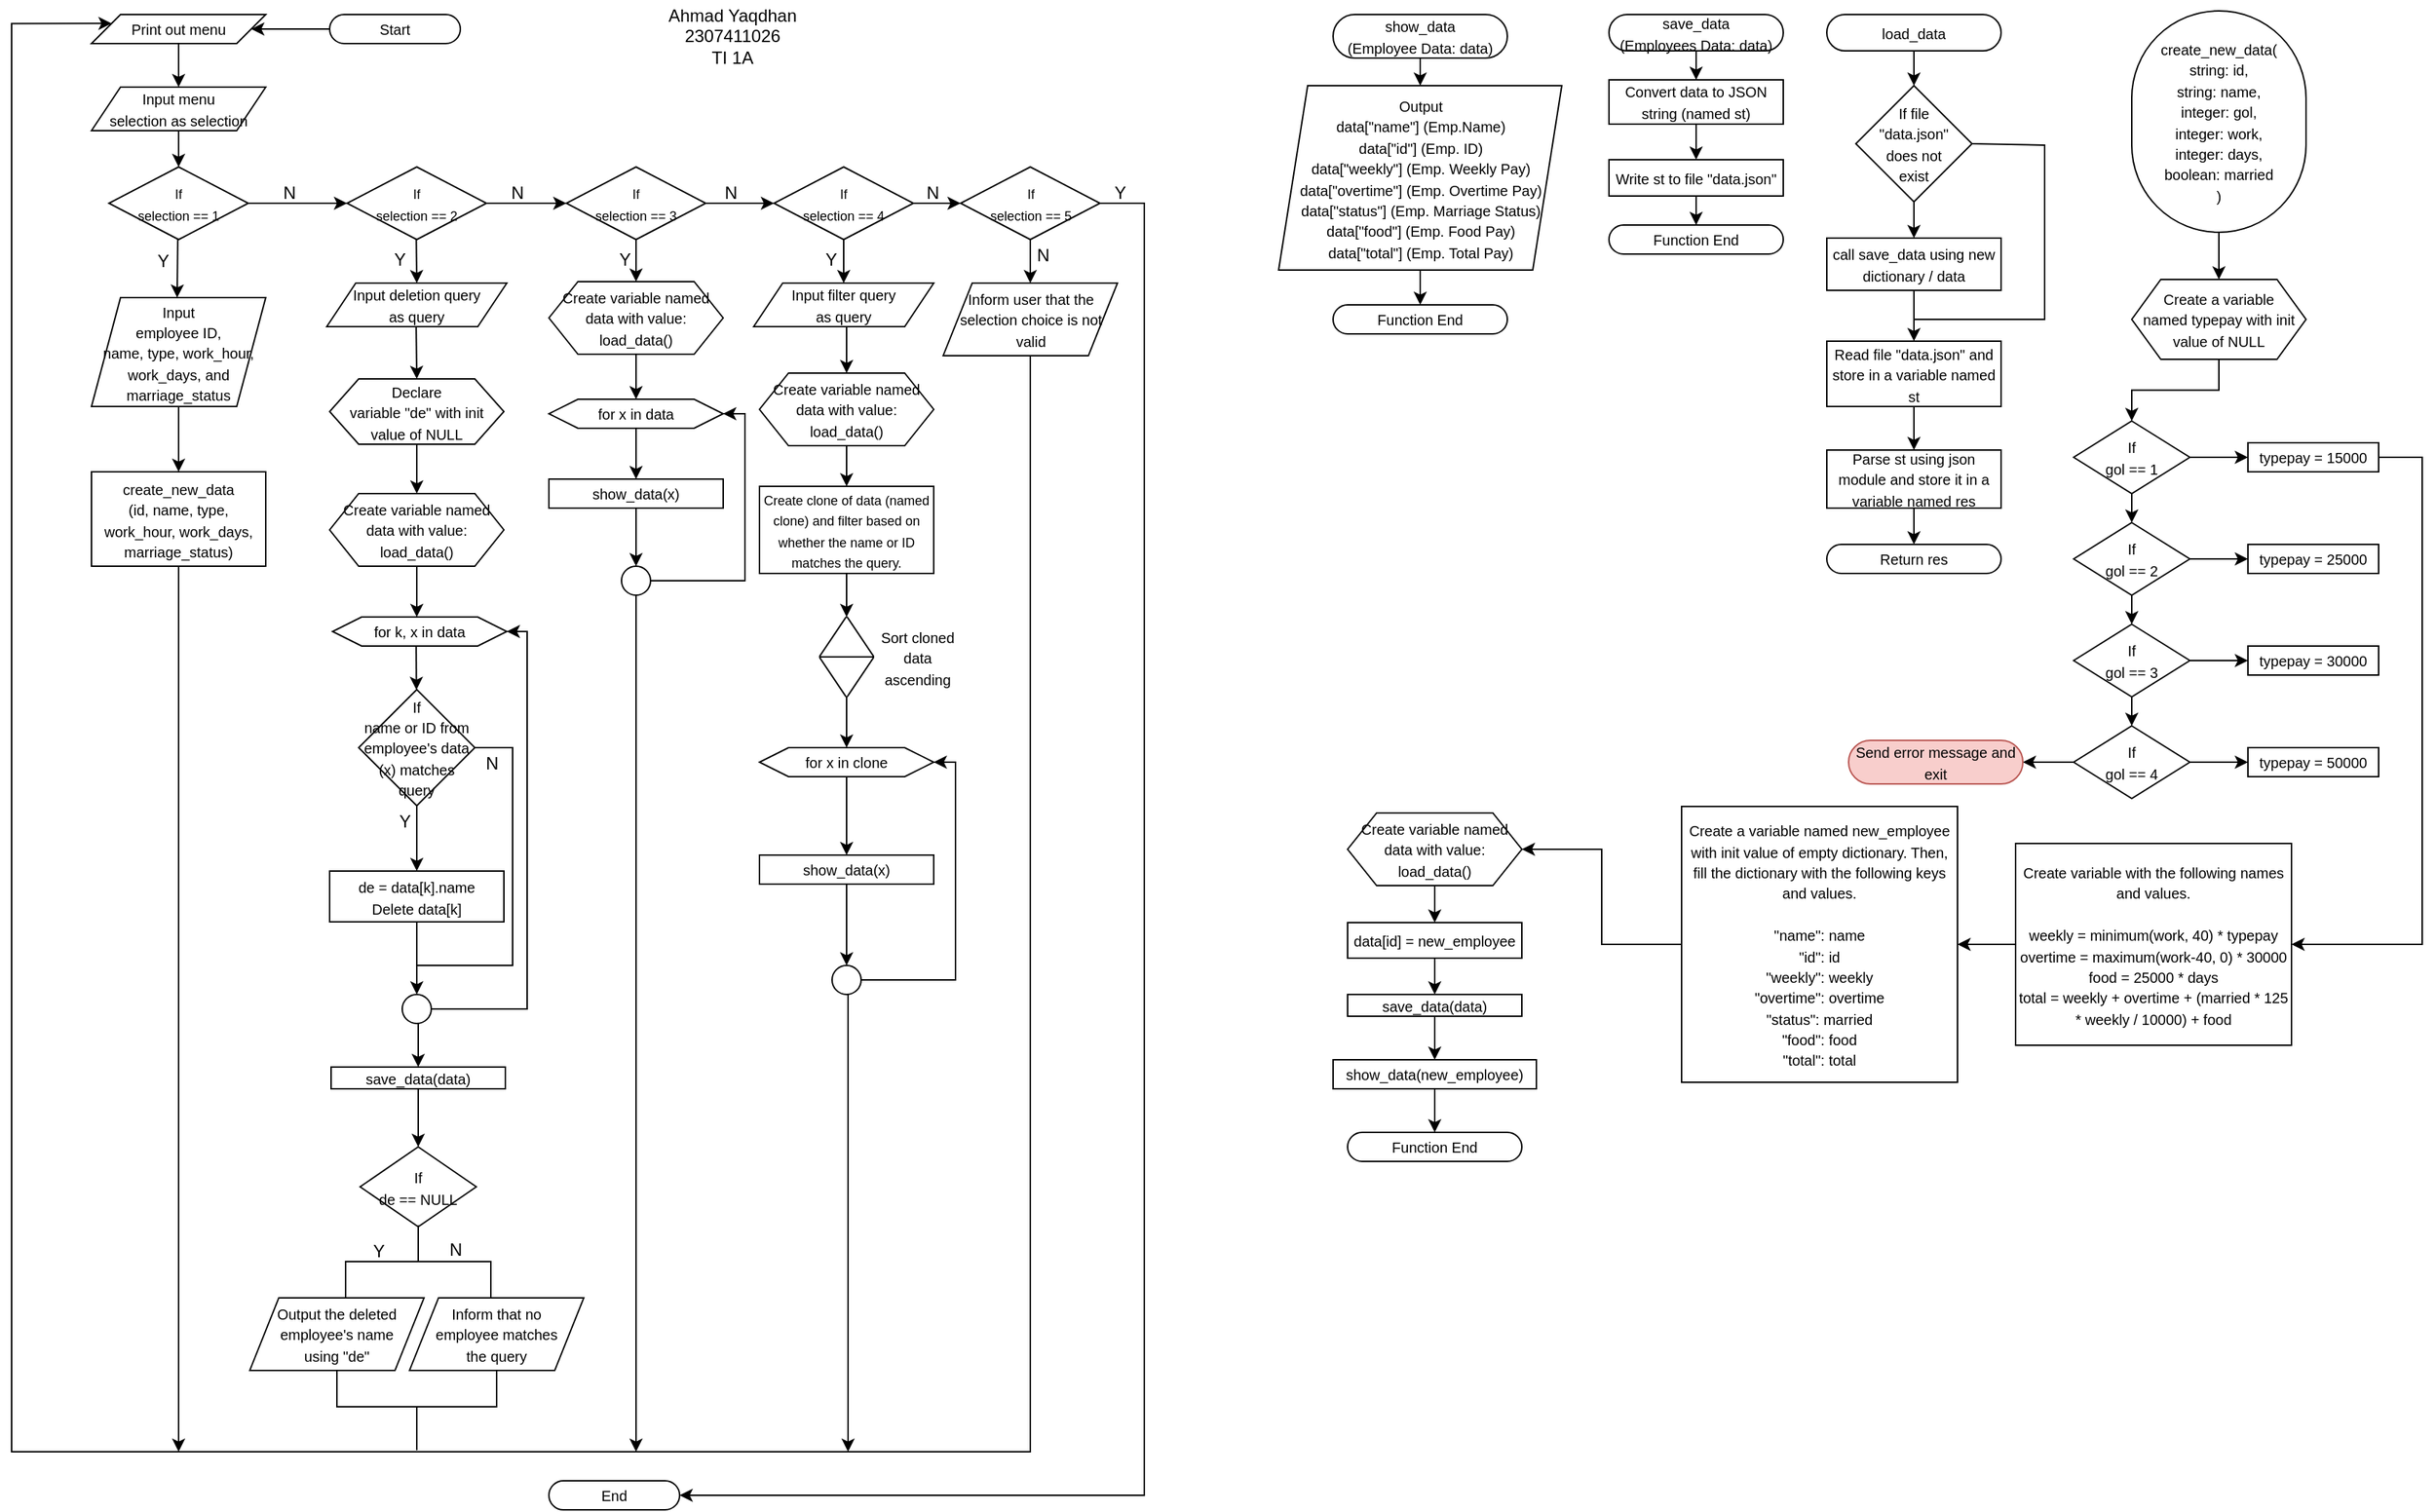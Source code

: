 <mxfile version="23.0.1" type="github">
  <diagram name="Page-1" id="g5vf6OMzk2YphPBEjc7Q">
    <mxGraphModel dx="933" dy="574" grid="1" gridSize="10" guides="1" tooltips="1" connect="1" arrows="1" fold="1" page="1" pageScale="1" pageWidth="850" pageHeight="1100" math="0" shadow="0">
      <root>
        <mxCell id="0" />
        <mxCell id="1" parent="0" />
        <mxCell id="uXukVriu2CetAiKTC-GG-57" style="edgeStyle=orthogonalEdgeStyle;rounded=0;orthogonalLoop=1;jettySize=auto;html=1;entryX=1;entryY=0.5;entryDx=0;entryDy=0;" parent="1" source="rys67WjG5bJZtzLIDpbC-2" target="rys67WjG5bJZtzLIDpbC-5" edge="1">
          <mxGeometry relative="1" as="geometry" />
        </mxCell>
        <mxCell id="rys67WjG5bJZtzLIDpbC-2" value="&lt;font style=&quot;font-size: 10px;&quot;&gt;Start&lt;/font&gt;" style="rounded=1;whiteSpace=wrap;html=1;arcSize=50;" parent="1" vertex="1">
          <mxGeometry x="229" y="40" width="90" height="20" as="geometry" />
        </mxCell>
        <mxCell id="uXukVriu2CetAiKTC-GG-55" style="edgeStyle=orthogonalEdgeStyle;rounded=0;orthogonalLoop=1;jettySize=auto;html=1;exitX=0.5;exitY=1;exitDx=0;exitDy=0;entryX=0.5;entryY=0;entryDx=0;entryDy=0;" parent="1" source="rys67WjG5bJZtzLIDpbC-4" target="rys67WjG5bJZtzLIDpbC-9" edge="1">
          <mxGeometry relative="1" as="geometry" />
        </mxCell>
        <mxCell id="rys67WjG5bJZtzLIDpbC-4" value="&lt;font style=&quot;font-size: 10px;&quot;&gt;Input menu&lt;br&gt;selection as selection&lt;/font&gt;" style="shape=parallelogram;perimeter=parallelogramPerimeter;whiteSpace=wrap;html=1;fixedSize=1;" parent="1" vertex="1">
          <mxGeometry x="65" y="90" width="120" height="30" as="geometry" />
        </mxCell>
        <mxCell id="uXukVriu2CetAiKTC-GG-56" style="edgeStyle=orthogonalEdgeStyle;rounded=0;orthogonalLoop=1;jettySize=auto;html=1;" parent="1" source="rys67WjG5bJZtzLIDpbC-5" target="rys67WjG5bJZtzLIDpbC-4" edge="1">
          <mxGeometry relative="1" as="geometry" />
        </mxCell>
        <mxCell id="rys67WjG5bJZtzLIDpbC-5" value="&lt;font style=&quot;font-size: 10px;&quot;&gt;Print out menu&lt;/font&gt;" style="shape=parallelogram;perimeter=parallelogramPerimeter;whiteSpace=wrap;html=1;fixedSize=1;" parent="1" vertex="1">
          <mxGeometry x="65" y="40" width="120" height="20" as="geometry" />
        </mxCell>
        <mxCell id="rys67WjG5bJZtzLIDpbC-9" value="&lt;font style=&quot;font-size: 9px;&quot;&gt;If&lt;br&gt;selection == 1&lt;/font&gt;" style="rhombus;whiteSpace=wrap;html=1;" parent="1" vertex="1">
          <mxGeometry x="77" y="145" width="96" height="50" as="geometry" />
        </mxCell>
        <mxCell id="rys67WjG5bJZtzLIDpbC-11" value="&lt;font style=&quot;font-size: 9px;&quot;&gt;If&lt;br&gt;selection == 2&lt;/font&gt;" style="rhombus;whiteSpace=wrap;html=1;" parent="1" vertex="1">
          <mxGeometry x="241" y="145" width="96" height="50" as="geometry" />
        </mxCell>
        <mxCell id="rys67WjG5bJZtzLIDpbC-12" value="&lt;font style=&quot;font-size: 9px;&quot;&gt;If&lt;br&gt;selection == 3&lt;/font&gt;" style="rhombus;whiteSpace=wrap;html=1;" parent="1" vertex="1">
          <mxGeometry x="392" y="145" width="96" height="50" as="geometry" />
        </mxCell>
        <mxCell id="uXukVriu2CetAiKTC-GG-50" style="edgeStyle=orthogonalEdgeStyle;rounded=0;orthogonalLoop=1;jettySize=auto;html=1;exitX=0.5;exitY=1;exitDx=0;exitDy=0;entryX=0.5;entryY=0;entryDx=0;entryDy=0;" parent="1" source="rys67WjG5bJZtzLIDpbC-13" target="uXukVriu2CetAiKTC-GG-48" edge="1">
          <mxGeometry relative="1" as="geometry" />
        </mxCell>
        <mxCell id="uXukVriu2CetAiKTC-GG-70" style="edgeStyle=orthogonalEdgeStyle;rounded=0;orthogonalLoop=1;jettySize=auto;html=1;entryX=0;entryY=0.5;entryDx=0;entryDy=0;" parent="1" source="rys67WjG5bJZtzLIDpbC-13" target="rys67WjG5bJZtzLIDpbC-18" edge="1">
          <mxGeometry relative="1" as="geometry" />
        </mxCell>
        <mxCell id="rys67WjG5bJZtzLIDpbC-13" value="&lt;font style=&quot;font-size: 9px;&quot;&gt;If&lt;br&gt;selection == 4&lt;/font&gt;" style="rhombus;whiteSpace=wrap;html=1;" parent="1" vertex="1">
          <mxGeometry x="535" y="145" width="96" height="50" as="geometry" />
        </mxCell>
        <mxCell id="rys67WjG5bJZtzLIDpbC-14" value="" style="endArrow=classic;html=1;rounded=0;exitX=1;exitY=0.5;exitDx=0;exitDy=0;entryX=0;entryY=0.5;entryDx=0;entryDy=0;" parent="1" source="rys67WjG5bJZtzLIDpbC-9" target="rys67WjG5bJZtzLIDpbC-11" edge="1">
          <mxGeometry width="50" height="50" relative="1" as="geometry">
            <mxPoint x="205" y="170" as="sourcePoint" />
            <mxPoint x="255" y="125" as="targetPoint" />
          </mxGeometry>
        </mxCell>
        <mxCell id="rys67WjG5bJZtzLIDpbC-15" value="" style="endArrow=classic;html=1;rounded=0;exitX=1;exitY=0.5;exitDx=0;exitDy=0;entryX=0;entryY=0.5;entryDx=0;entryDy=0;" parent="1" source="rys67WjG5bJZtzLIDpbC-11" target="rys67WjG5bJZtzLIDpbC-12" edge="1">
          <mxGeometry width="50" height="50" relative="1" as="geometry">
            <mxPoint x="357" y="195" as="sourcePoint" />
            <mxPoint x="407" y="145" as="targetPoint" />
          </mxGeometry>
        </mxCell>
        <mxCell id="rys67WjG5bJZtzLIDpbC-16" value="" style="endArrow=classic;html=1;rounded=0;exitX=1;exitY=0.5;exitDx=0;exitDy=0;entryX=0;entryY=0.5;entryDx=0;entryDy=0;" parent="1" source="rys67WjG5bJZtzLIDpbC-12" target="rys67WjG5bJZtzLIDpbC-13" edge="1">
          <mxGeometry width="50" height="50" relative="1" as="geometry">
            <mxPoint x="463" y="175" as="sourcePoint" />
            <mxPoint x="513" y="125" as="targetPoint" />
          </mxGeometry>
        </mxCell>
        <mxCell id="uXukVriu2CetAiKTC-GG-76" style="edgeStyle=orthogonalEdgeStyle;rounded=0;orthogonalLoop=1;jettySize=auto;html=1;entryX=0.5;entryY=0;entryDx=0;entryDy=0;" parent="1" source="rys67WjG5bJZtzLIDpbC-18" target="uXukVriu2CetAiKTC-GG-75" edge="1">
          <mxGeometry relative="1" as="geometry" />
        </mxCell>
        <mxCell id="uXukVriu2CetAiKTC-GG-88" style="edgeStyle=orthogonalEdgeStyle;rounded=0;orthogonalLoop=1;jettySize=auto;html=1;exitX=1;exitY=0.5;exitDx=0;exitDy=0;entryX=1;entryY=0.5;entryDx=0;entryDy=0;" parent="1" source="rys67WjG5bJZtzLIDpbC-18" target="rys67WjG5bJZtzLIDpbC-20" edge="1">
          <mxGeometry relative="1" as="geometry">
            <Array as="points">
              <mxPoint x="790" y="170" />
              <mxPoint x="790" y="1060" />
            </Array>
          </mxGeometry>
        </mxCell>
        <mxCell id="rys67WjG5bJZtzLIDpbC-18" value="&lt;font style=&quot;font-size: 9px;&quot;&gt;If&lt;br&gt;selection == 5&lt;/font&gt;" style="rhombus;whiteSpace=wrap;html=1;" parent="1" vertex="1">
          <mxGeometry x="663.5" y="145" width="96" height="50" as="geometry" />
        </mxCell>
        <mxCell id="rys67WjG5bJZtzLIDpbC-20" value="&lt;font style=&quot;font-size: 10px;&quot;&gt;End&lt;/font&gt;" style="rounded=1;whiteSpace=wrap;html=1;arcSize=50;" parent="1" vertex="1">
          <mxGeometry x="380" y="1050" width="90" height="20" as="geometry" />
        </mxCell>
        <mxCell id="rys67WjG5bJZtzLIDpbC-21" value="" style="endArrow=classic;html=1;rounded=0;" parent="1" edge="1">
          <mxGeometry width="50" height="50" relative="1" as="geometry">
            <mxPoint x="124.41" y="195" as="sourcePoint" />
            <mxPoint x="124" y="235" as="targetPoint" />
          </mxGeometry>
        </mxCell>
        <mxCell id="xrxGXahCM8l_qiM4Lmmz-27" style="edgeStyle=orthogonalEdgeStyle;rounded=0;orthogonalLoop=1;jettySize=auto;html=1;exitX=0.5;exitY=1;exitDx=0;exitDy=0;entryX=0.5;entryY=0;entryDx=0;entryDy=0;" edge="1" parent="1" source="rys67WjG5bJZtzLIDpbC-22" target="xrxGXahCM8l_qiM4Lmmz-77">
          <mxGeometry relative="1" as="geometry">
            <mxPoint x="125" y="365" as="targetPoint" />
          </mxGeometry>
        </mxCell>
        <mxCell id="rys67WjG5bJZtzLIDpbC-22" value="&lt;font style=&quot;font-size: 10px;&quot;&gt;Input&lt;br&gt;employee ID,&lt;br&gt;name, type, work_hour, work_days, and marriage_status&lt;/font&gt;" style="shape=parallelogram;perimeter=parallelogramPerimeter;whiteSpace=wrap;html=1;fixedSize=1;" parent="1" vertex="1">
          <mxGeometry x="65" y="235" width="120" height="75" as="geometry" />
        </mxCell>
        <mxCell id="rys67WjG5bJZtzLIDpbC-39" value="Y" style="text;html=1;strokeColor=none;fillColor=none;align=center;verticalAlign=middle;whiteSpace=wrap;rounded=0;" parent="1" vertex="1">
          <mxGeometry x="107" y="195" width="15" height="30" as="geometry" />
        </mxCell>
        <mxCell id="rys67WjG5bJZtzLIDpbC-41" value="N" style="text;html=1;strokeColor=none;fillColor=none;align=center;verticalAlign=middle;whiteSpace=wrap;rounded=0;" parent="1" vertex="1">
          <mxGeometry x="194" y="153" width="15" height="20" as="geometry" />
        </mxCell>
        <mxCell id="rys67WjG5bJZtzLIDpbC-43" value="" style="endArrow=classic;html=1;rounded=0;" parent="1" edge="1">
          <mxGeometry width="50" height="50" relative="1" as="geometry">
            <mxPoint x="288.66" y="195" as="sourcePoint" />
            <mxPoint x="289" y="225" as="targetPoint" />
          </mxGeometry>
        </mxCell>
        <mxCell id="rys67WjG5bJZtzLIDpbC-44" value="&lt;font style=&quot;font-size: 10px;&quot;&gt;Input deletion query&lt;br&gt;as query&lt;/font&gt;" style="shape=parallelogram;perimeter=parallelogramPerimeter;whiteSpace=wrap;html=1;fixedSize=1;" parent="1" vertex="1">
          <mxGeometry x="227" y="225" width="124" height="30" as="geometry" />
        </mxCell>
        <mxCell id="rys67WjG5bJZtzLIDpbC-45" value="" style="endArrow=classic;html=1;rounded=0;entryX=0.5;entryY=0;entryDx=0;entryDy=0;" parent="1" target="rys67WjG5bJZtzLIDpbC-47" edge="1">
          <mxGeometry width="50" height="50" relative="1" as="geometry">
            <mxPoint x="288.58" y="255" as="sourcePoint" />
            <mxPoint x="289" y="285" as="targetPoint" />
          </mxGeometry>
        </mxCell>
        <mxCell id="rys67WjG5bJZtzLIDpbC-47" value="&lt;font style=&quot;font-size: 10px;&quot;&gt;Declare&lt;br&gt;variable &quot;de&quot; with init value of NULL&lt;/font&gt;" style="shape=hexagon;perimeter=hexagonPerimeter2;whiteSpace=wrap;html=1;fixedSize=1;" parent="1" vertex="1">
          <mxGeometry x="229" y="291" width="120" height="45" as="geometry" />
        </mxCell>
        <mxCell id="rys67WjG5bJZtzLIDpbC-48" value="" style="endArrow=classic;html=1;rounded=0;entryX=0.5;entryY=0;entryDx=0;entryDy=0;exitX=0.5;exitY=1;exitDx=0;exitDy=0;" parent="1" edge="1" target="xrxGXahCM8l_qiM4Lmmz-21" source="rys67WjG5bJZtzLIDpbC-47">
          <mxGeometry width="50" height="50" relative="1" as="geometry">
            <mxPoint x="288.58" y="335" as="sourcePoint" />
            <mxPoint x="289" y="365" as="targetPoint" />
          </mxGeometry>
        </mxCell>
        <mxCell id="uXukVriu2CetAiKTC-GG-1" value="" style="endArrow=classic;html=1;rounded=0;exitX=0.5;exitY=1;exitDx=0;exitDy=0;" parent="1" edge="1" source="xrxGXahCM8l_qiM4Lmmz-21">
          <mxGeometry width="50" height="50" relative="1" as="geometry">
            <mxPoint x="288.5" y="415" as="sourcePoint" />
            <mxPoint x="289" y="455" as="targetPoint" />
          </mxGeometry>
        </mxCell>
        <mxCell id="uXukVriu2CetAiKTC-GG-2" value="&lt;font style=&quot;font-size: 10px;&quot;&gt;for k, x in data&lt;/font&gt;" style="shape=hexagon;perimeter=hexagonPerimeter2;whiteSpace=wrap;html=1;fixedSize=1;" parent="1" vertex="1">
          <mxGeometry x="231" y="455" width="120" height="20" as="geometry" />
        </mxCell>
        <mxCell id="uXukVriu2CetAiKTC-GG-3" value="" style="endArrow=classic;html=1;rounded=0;" parent="1" target="uXukVriu2CetAiKTC-GG-4" edge="1">
          <mxGeometry width="50" height="50" relative="1" as="geometry">
            <mxPoint x="288.58" y="475" as="sourcePoint" />
            <mxPoint x="288.58" y="515" as="targetPoint" />
          </mxGeometry>
        </mxCell>
        <mxCell id="uXukVriu2CetAiKTC-GG-4" value="&lt;font style=&quot;font-size: 10px;&quot;&gt;If&lt;br&gt;name or ID from employee&#39;s data (x) matches query&lt;/font&gt;" style="rhombus;whiteSpace=wrap;html=1;" parent="1" vertex="1">
          <mxGeometry x="249.0" y="505" width="80" height="80" as="geometry" />
        </mxCell>
        <mxCell id="uXukVriu2CetAiKTC-GG-8" value="Y" style="text;html=1;strokeColor=none;fillColor=none;align=center;verticalAlign=middle;whiteSpace=wrap;rounded=0;" parent="1" vertex="1">
          <mxGeometry x="272" y="581" width="18" height="30" as="geometry" />
        </mxCell>
        <mxCell id="uXukVriu2CetAiKTC-GG-9" value="" style="endArrow=classic;html=1;rounded=0;exitX=0.5;exitY=1;exitDx=0;exitDy=0;entryX=0.5;entryY=0;entryDx=0;entryDy=0;" parent="1" source="uXukVriu2CetAiKTC-GG-4" target="uXukVriu2CetAiKTC-GG-16" edge="1">
          <mxGeometry width="50" height="50" relative="1" as="geometry">
            <mxPoint x="288.58" y="595" as="sourcePoint" />
            <mxPoint x="288.58" y="635" as="targetPoint" />
          </mxGeometry>
        </mxCell>
        <mxCell id="uXukVriu2CetAiKTC-GG-16" value="&lt;font style=&quot;font-size: 10px;&quot;&gt;de = data[k].name&lt;br&gt;Delete data[k]&lt;/font&gt;" style="rounded=0;whiteSpace=wrap;html=1;" parent="1" vertex="1">
          <mxGeometry x="229" y="630" width="120" height="35" as="geometry" />
        </mxCell>
        <mxCell id="uXukVriu2CetAiKTC-GG-17" value="" style="endArrow=classic;html=1;rounded=0;exitX=0.5;exitY=1;exitDx=0;exitDy=0;entryX=0.5;entryY=0;entryDx=0;entryDy=0;" parent="1" source="uXukVriu2CetAiKTC-GG-16" target="uXukVriu2CetAiKTC-GG-18" edge="1">
          <mxGeometry width="50" height="50" relative="1" as="geometry">
            <mxPoint x="288.58" y="695" as="sourcePoint" />
            <mxPoint x="289" y="735" as="targetPoint" />
          </mxGeometry>
        </mxCell>
        <mxCell id="uXukVriu2CetAiKTC-GG-18" value="" style="ellipse;whiteSpace=wrap;html=1;aspect=fixed;" parent="1" vertex="1">
          <mxGeometry x="279" y="715" width="20" height="20" as="geometry" />
        </mxCell>
        <mxCell id="uXukVriu2CetAiKTC-GG-20" value="" style="endArrow=none;html=1;rounded=0;exitX=1;exitY=0.5;exitDx=0;exitDy=0;" parent="1" source="uXukVriu2CetAiKTC-GG-4" edge="1">
          <mxGeometry width="50" height="50" relative="1" as="geometry">
            <mxPoint x="333" y="555" as="sourcePoint" />
            <mxPoint x="289" y="695" as="targetPoint" />
            <Array as="points">
              <mxPoint x="355" y="545" />
              <mxPoint x="355" y="695" />
            </Array>
          </mxGeometry>
        </mxCell>
        <mxCell id="uXukVriu2CetAiKTC-GG-21" value="" style="endArrow=classic;html=1;rounded=0;entryX=1;entryY=0.5;entryDx=0;entryDy=0;exitX=1;exitY=0.5;exitDx=0;exitDy=0;" parent="1" source="uXukVriu2CetAiKTC-GG-18" target="uXukVriu2CetAiKTC-GG-2" edge="1">
          <mxGeometry width="50" height="50" relative="1" as="geometry">
            <mxPoint x="299" y="745" as="sourcePoint" />
            <mxPoint x="349" y="695" as="targetPoint" />
            <Array as="points">
              <mxPoint x="365" y="725" />
              <mxPoint x="365" y="465" />
            </Array>
          </mxGeometry>
        </mxCell>
        <mxCell id="uXukVriu2CetAiKTC-GG-23" value="" style="endArrow=classic;html=1;rounded=0;entryX=0.5;entryY=0;entryDx=0;entryDy=0;" parent="1" edge="1" target="xrxGXahCM8l_qiM4Lmmz-22">
          <mxGeometry width="50" height="50" relative="1" as="geometry">
            <mxPoint x="290" y="735" as="sourcePoint" />
            <mxPoint x="290" y="765" as="targetPoint" />
          </mxGeometry>
        </mxCell>
        <mxCell id="uXukVriu2CetAiKTC-GG-24" value="N" style="text;html=1;strokeColor=none;fillColor=none;align=center;verticalAlign=middle;whiteSpace=wrap;rounded=0;" parent="1" vertex="1">
          <mxGeometry x="332" y="541" width="18" height="30" as="geometry" />
        </mxCell>
        <mxCell id="uXukVriu2CetAiKTC-GG-28" value="&lt;font style=&quot;font-size: 10px;&quot;&gt;If&lt;br&gt;de == NULL&lt;/font&gt;" style="rhombus;whiteSpace=wrap;html=1;" parent="1" vertex="1">
          <mxGeometry x="250" y="820" width="80" height="55" as="geometry" />
        </mxCell>
        <mxCell id="uXukVriu2CetAiKTC-GG-30" value="" style="strokeWidth=1;html=1;shape=mxgraph.flowchart.annotation_2;align=left;labelPosition=right;pointerEvents=1;rotation=90;" parent="1" vertex="1">
          <mxGeometry x="265" y="849" width="50" height="100" as="geometry" />
        </mxCell>
        <mxCell id="uXukVriu2CetAiKTC-GG-31" value="Y" style="text;html=1;strokeColor=none;fillColor=none;align=center;verticalAlign=middle;whiteSpace=wrap;rounded=0;" parent="1" vertex="1">
          <mxGeometry x="233" y="877" width="60" height="30" as="geometry" />
        </mxCell>
        <mxCell id="uXukVriu2CetAiKTC-GG-32" value="N" style="text;html=1;strokeColor=none;fillColor=none;align=center;verticalAlign=middle;whiteSpace=wrap;rounded=0;" parent="1" vertex="1">
          <mxGeometry x="286" y="876" width="60" height="30" as="geometry" />
        </mxCell>
        <mxCell id="uXukVriu2CetAiKTC-GG-33" value="&lt;font style=&quot;font-size: 10px;&quot;&gt;Output the deleted employee&#39;s name&lt;br&gt;using &quot;de&quot;&lt;/font&gt;" style="shape=parallelogram;perimeter=parallelogramPerimeter;whiteSpace=wrap;html=1;fixedSize=1;" parent="1" vertex="1">
          <mxGeometry x="174" y="924" width="120" height="50" as="geometry" />
        </mxCell>
        <mxCell id="uXukVriu2CetAiKTC-GG-35" value="&lt;span style=&quot;font-size: 10px;&quot;&gt;Inform that no&lt;br&gt;employee matches&lt;br&gt;the query&lt;/span&gt;" style="shape=parallelogram;perimeter=parallelogramPerimeter;whiteSpace=wrap;html=1;fixedSize=1;" parent="1" vertex="1">
          <mxGeometry x="284" y="924" width="120" height="50" as="geometry" />
        </mxCell>
        <mxCell id="uXukVriu2CetAiKTC-GG-37" value="" style="endArrow=classic;html=1;rounded=0;entryX=0.5;entryY=0;entryDx=0;entryDy=0;exitX=0.5;exitY=1;exitDx=0;exitDy=0;" parent="1" source="rys67WjG5bJZtzLIDpbC-12" target="xrxGXahCM8l_qiM4Lmmz-17" edge="1">
          <mxGeometry width="50" height="50" relative="1" as="geometry">
            <mxPoint x="395" y="235" as="sourcePoint" />
            <mxPoint x="440" y="225" as="targetPoint" />
          </mxGeometry>
        </mxCell>
        <mxCell id="uXukVriu2CetAiKTC-GG-38" value="" style="endArrow=classic;html=1;rounded=0;exitX=0.5;exitY=1;exitDx=0;exitDy=0;" parent="1" edge="1" source="xrxGXahCM8l_qiM4Lmmz-17">
          <mxGeometry width="50" height="50" relative="1" as="geometry">
            <mxPoint x="440" y="275" as="sourcePoint" />
            <mxPoint x="440" y="305" as="targetPoint" />
          </mxGeometry>
        </mxCell>
        <mxCell id="uXukVriu2CetAiKTC-GG-39" value="&lt;font style=&quot;font-size: 10px;&quot;&gt;for x in data&lt;/font&gt;" style="shape=hexagon;perimeter=hexagonPerimeter2;whiteSpace=wrap;html=1;fixedSize=1;" parent="1" vertex="1">
          <mxGeometry x="380" y="305" width="120" height="20" as="geometry" />
        </mxCell>
        <mxCell id="uXukVriu2CetAiKTC-GG-40" value="" style="endArrow=classic;html=1;rounded=0;entryX=0.5;entryY=0;entryDx=0;entryDy=0;" parent="1" edge="1" target="xrxGXahCM8l_qiM4Lmmz-79">
          <mxGeometry width="50" height="50" relative="1" as="geometry">
            <mxPoint x="440" y="325" as="sourcePoint" />
            <mxPoint x="440" y="365" as="targetPoint" />
          </mxGeometry>
        </mxCell>
        <mxCell id="uXukVriu2CetAiKTC-GG-46" style="edgeStyle=orthogonalEdgeStyle;rounded=0;orthogonalLoop=1;jettySize=auto;html=1;exitX=1;exitY=0.5;exitDx=0;exitDy=0;entryX=1;entryY=0.5;entryDx=0;entryDy=0;" parent="1" source="uXukVriu2CetAiKTC-GG-42" target="uXukVriu2CetAiKTC-GG-39" edge="1">
          <mxGeometry relative="1" as="geometry">
            <Array as="points">
              <mxPoint x="515" y="430" />
              <mxPoint x="515" y="315" />
            </Array>
          </mxGeometry>
        </mxCell>
        <mxCell id="uXukVriu2CetAiKTC-GG-86" style="edgeStyle=orthogonalEdgeStyle;rounded=0;orthogonalLoop=1;jettySize=auto;html=1;exitX=0.5;exitY=1;exitDx=0;exitDy=0;" parent="1" source="uXukVriu2CetAiKTC-GG-42" edge="1">
          <mxGeometry relative="1" as="geometry">
            <mxPoint x="440" y="1030" as="targetPoint" />
          </mxGeometry>
        </mxCell>
        <mxCell id="uXukVriu2CetAiKTC-GG-42" value="" style="ellipse;whiteSpace=wrap;html=1;aspect=fixed;" parent="1" vertex="1">
          <mxGeometry x="430" y="420" width="20" height="20" as="geometry" />
        </mxCell>
        <mxCell id="uXukVriu2CetAiKTC-GG-48" value="&lt;font style=&quot;font-size: 10px;&quot;&gt;Input filter query&lt;br&gt;as query&lt;/font&gt;" style="shape=parallelogram;perimeter=parallelogramPerimeter;whiteSpace=wrap;html=1;fixedSize=1;" parent="1" vertex="1">
          <mxGeometry x="521" y="225" width="124" height="30" as="geometry" />
        </mxCell>
        <mxCell id="uXukVriu2CetAiKTC-GG-52" style="edgeStyle=orthogonalEdgeStyle;rounded=0;orthogonalLoop=1;jettySize=auto;html=1;exitX=0.5;exitY=1;exitDx=0;exitDy=0;entryX=0.5;entryY=0;entryDx=0;entryDy=0;" parent="1" source="uXukVriu2CetAiKTC-GG-48" target="xrxGXahCM8l_qiM4Lmmz-25" edge="1">
          <mxGeometry relative="1" as="geometry">
            <mxPoint x="583" y="285" as="targetPoint" />
          </mxGeometry>
        </mxCell>
        <mxCell id="uXukVriu2CetAiKTC-GG-53" value="&lt;font style=&quot;font-size: 9px;&quot;&gt;Create clone of data (named clone) and filter based on whether the name or ID matches the query.&lt;/font&gt;" style="rounded=0;whiteSpace=wrap;html=1;" parent="1" vertex="1">
          <mxGeometry x="525" y="365" width="120" height="60" as="geometry" />
        </mxCell>
        <mxCell id="uXukVriu2CetAiKTC-GG-69" style="edgeStyle=orthogonalEdgeStyle;rounded=0;orthogonalLoop=1;jettySize=auto;html=1;exitX=0.5;exitY=1;exitDx=0;exitDy=0;exitPerimeter=0;entryX=0.5;entryY=0;entryDx=0;entryDy=0;" parent="1" source="uXukVriu2CetAiKTC-GG-58" target="uXukVriu2CetAiKTC-GG-63" edge="1">
          <mxGeometry relative="1" as="geometry" />
        </mxCell>
        <mxCell id="uXukVriu2CetAiKTC-GG-58" value="" style="verticalLabelPosition=bottom;verticalAlign=top;html=1;shape=mxgraph.flowchart.sort;" parent="1" vertex="1">
          <mxGeometry x="566.5" y="455" width="37" height="55" as="geometry" />
        </mxCell>
        <mxCell id="uXukVriu2CetAiKTC-GG-60" value="&lt;font style=&quot;font-size: 10px;&quot;&gt;Sort cloned data&lt;br style=&quot;border-color: var(--border-color);&quot;&gt;&lt;span style=&quot;&quot;&gt;ascending&lt;/span&gt;&lt;/font&gt;" style="text;html=1;strokeColor=none;fillColor=none;align=center;verticalAlign=middle;whiteSpace=wrap;rounded=0;" parent="1" vertex="1">
          <mxGeometry x="603.5" y="467.5" width="60" height="30" as="geometry" />
        </mxCell>
        <mxCell id="uXukVriu2CetAiKTC-GG-61" style="edgeStyle=orthogonalEdgeStyle;rounded=0;orthogonalLoop=1;jettySize=auto;html=1;entryX=0.5;entryY=0;entryDx=0;entryDy=0;entryPerimeter=0;" parent="1" source="uXukVriu2CetAiKTC-GG-53" target="uXukVriu2CetAiKTC-GG-58" edge="1">
          <mxGeometry relative="1" as="geometry" />
        </mxCell>
        <mxCell id="uXukVriu2CetAiKTC-GG-63" value="&lt;font style=&quot;font-size: 10px;&quot;&gt;for x in clone&lt;/font&gt;" style="shape=hexagon;perimeter=hexagonPerimeter2;whiteSpace=wrap;html=1;fixedSize=1;" parent="1" vertex="1">
          <mxGeometry x="525" y="545" width="120" height="20" as="geometry" />
        </mxCell>
        <mxCell id="uXukVriu2CetAiKTC-GG-64" value="" style="endArrow=classic;html=1;rounded=0;entryX=0.5;entryY=0;entryDx=0;entryDy=0;" parent="1" edge="1" target="xrxGXahCM8l_qiM4Lmmz-81">
          <mxGeometry width="50" height="50" relative="1" as="geometry">
            <mxPoint x="585" y="565" as="sourcePoint" />
            <mxPoint x="585" y="605" as="targetPoint" />
          </mxGeometry>
        </mxCell>
        <mxCell id="uXukVriu2CetAiKTC-GG-67" style="edgeStyle=orthogonalEdgeStyle;rounded=0;orthogonalLoop=1;jettySize=auto;html=1;exitX=1;exitY=0.5;exitDx=0;exitDy=0;entryX=1;entryY=0.5;entryDx=0;entryDy=0;" parent="1" source="uXukVriu2CetAiKTC-GG-68" target="uXukVriu2CetAiKTC-GG-63" edge="1">
          <mxGeometry relative="1" as="geometry">
            <Array as="points">
              <mxPoint x="660" y="705" />
              <mxPoint x="660" y="555" />
            </Array>
          </mxGeometry>
        </mxCell>
        <mxCell id="uXukVriu2CetAiKTC-GG-85" style="edgeStyle=orthogonalEdgeStyle;rounded=0;orthogonalLoop=1;jettySize=auto;html=1;exitX=0.5;exitY=1;exitDx=0;exitDy=0;" parent="1" source="uXukVriu2CetAiKTC-GG-68" edge="1">
          <mxGeometry relative="1" as="geometry">
            <mxPoint x="586" y="1030" as="targetPoint" />
            <Array as="points">
              <mxPoint x="586" y="920" />
              <mxPoint x="586" y="920" />
            </Array>
          </mxGeometry>
        </mxCell>
        <mxCell id="uXukVriu2CetAiKTC-GG-68" value="" style="ellipse;whiteSpace=wrap;html=1;aspect=fixed;" parent="1" vertex="1">
          <mxGeometry x="575" y="695" width="20" height="20" as="geometry" />
        </mxCell>
        <mxCell id="uXukVriu2CetAiKTC-GG-72" value="N" style="text;html=1;strokeColor=none;fillColor=none;align=center;verticalAlign=middle;whiteSpace=wrap;rounded=0;" parent="1" vertex="1">
          <mxGeometry x="351" y="153" width="15" height="20" as="geometry" />
        </mxCell>
        <mxCell id="uXukVriu2CetAiKTC-GG-73" value="N" style="text;html=1;strokeColor=none;fillColor=none;align=center;verticalAlign=middle;whiteSpace=wrap;rounded=0;" parent="1" vertex="1">
          <mxGeometry x="498" y="153" width="15" height="20" as="geometry" />
        </mxCell>
        <mxCell id="uXukVriu2CetAiKTC-GG-74" value="N" style="text;html=1;strokeColor=none;fillColor=none;align=center;verticalAlign=middle;whiteSpace=wrap;rounded=0;" parent="1" vertex="1">
          <mxGeometry x="637" y="153" width="15" height="20" as="geometry" />
        </mxCell>
        <mxCell id="uXukVriu2CetAiKTC-GG-81" style="edgeStyle=orthogonalEdgeStyle;rounded=0;orthogonalLoop=1;jettySize=auto;html=1;entryX=0;entryY=0.25;entryDx=0;entryDy=0;" parent="1" source="uXukVriu2CetAiKTC-GG-75" target="rys67WjG5bJZtzLIDpbC-5" edge="1">
          <mxGeometry relative="1" as="geometry">
            <Array as="points">
              <mxPoint x="712" y="1030" />
              <mxPoint x="10" y="1030" />
              <mxPoint x="10" y="46" />
            </Array>
          </mxGeometry>
        </mxCell>
        <mxCell id="uXukVriu2CetAiKTC-GG-75" value="&lt;font style=&quot;font-size: 10px;&quot;&gt;Inform user that the selection choice is not valid&lt;/font&gt;" style="shape=parallelogram;perimeter=parallelogramPerimeter;whiteSpace=wrap;html=1;fixedSize=1;" parent="1" vertex="1">
          <mxGeometry x="651.5" y="225" width="120" height="50" as="geometry" />
        </mxCell>
        <mxCell id="uXukVriu2CetAiKTC-GG-77" value="N" style="text;html=1;strokeColor=none;fillColor=none;align=center;verticalAlign=middle;whiteSpace=wrap;rounded=0;" parent="1" vertex="1">
          <mxGeometry x="713" y="196" width="15" height="20" as="geometry" />
        </mxCell>
        <mxCell id="uXukVriu2CetAiKTC-GG-83" value="" style="endArrow=none;html=1;rounded=0;exitX=0.5;exitY=1;exitDx=0;exitDy=0;" parent="1" source="uXukVriu2CetAiKTC-GG-33" edge="1">
          <mxGeometry width="50" height="50" relative="1" as="geometry">
            <mxPoint x="233" y="1029" as="sourcePoint" />
            <mxPoint x="289" y="1029" as="targetPoint" />
            <Array as="points">
              <mxPoint x="234" y="999" />
              <mxPoint x="289" y="999" />
            </Array>
          </mxGeometry>
        </mxCell>
        <mxCell id="uXukVriu2CetAiKTC-GG-84" value="" style="endArrow=none;html=1;rounded=0;entryX=0.5;entryY=1;entryDx=0;entryDy=0;" parent="1" target="uXukVriu2CetAiKTC-GG-35" edge="1">
          <mxGeometry width="50" height="50" relative="1" as="geometry">
            <mxPoint x="289" y="999" as="sourcePoint" />
            <mxPoint x="339" y="979" as="targetPoint" />
            <Array as="points">
              <mxPoint x="344" y="999" />
            </Array>
          </mxGeometry>
        </mxCell>
        <mxCell id="uXukVriu2CetAiKTC-GG-89" value="Y" style="text;html=1;strokeColor=none;fillColor=none;align=center;verticalAlign=middle;whiteSpace=wrap;rounded=0;" parent="1" vertex="1">
          <mxGeometry x="270" y="194" width="15" height="30" as="geometry" />
        </mxCell>
        <mxCell id="uXukVriu2CetAiKTC-GG-91" value="Y" style="text;html=1;strokeColor=none;fillColor=none;align=center;verticalAlign=middle;whiteSpace=wrap;rounded=0;" parent="1" vertex="1">
          <mxGeometry x="425" y="194" width="15" height="30" as="geometry" />
        </mxCell>
        <mxCell id="uXukVriu2CetAiKTC-GG-92" value="Y" style="text;html=1;strokeColor=none;fillColor=none;align=center;verticalAlign=middle;whiteSpace=wrap;rounded=0;" parent="1" vertex="1">
          <mxGeometry x="566.5" y="194" width="15" height="30" as="geometry" />
        </mxCell>
        <mxCell id="uXukVriu2CetAiKTC-GG-93" value="Y" style="text;html=1;strokeColor=none;fillColor=none;align=center;verticalAlign=middle;whiteSpace=wrap;rounded=0;" parent="1" vertex="1">
          <mxGeometry x="765.5" y="148" width="15" height="30" as="geometry" />
        </mxCell>
        <mxCell id="uXukVriu2CetAiKTC-GG-94" value="Ahmad Yaqdhan&lt;br&gt;2307411026&lt;br&gt;TI 1A" style="text;html=1;strokeColor=none;fillColor=none;align=center;verticalAlign=middle;whiteSpace=wrap;rounded=0;" parent="1" vertex="1">
          <mxGeometry x="453" y="30" width="107" height="50" as="geometry" />
        </mxCell>
        <mxCell id="BAWFutfquKnAHoN9nrNM-346" style="edgeStyle=orthogonalEdgeStyle;rounded=0;orthogonalLoop=1;jettySize=auto;html=1;entryX=0.5;entryY=0;entryDx=0;entryDy=0;" parent="1" source="BAWFutfquKnAHoN9nrNM-343" target="BAWFutfquKnAHoN9nrNM-345" edge="1">
          <mxGeometry relative="1" as="geometry" />
        </mxCell>
        <mxCell id="BAWFutfquKnAHoN9nrNM-343" value="&lt;font style=&quot;font-size: 10px;&quot;&gt;show_data&lt;br&gt;(Employee Data: data)&lt;/font&gt;" style="rounded=1;whiteSpace=wrap;html=1;arcSize=50;" parent="1" vertex="1">
          <mxGeometry x="920" y="40" width="120" height="30" as="geometry" />
        </mxCell>
        <mxCell id="BAWFutfquKnAHoN9nrNM-349" style="edgeStyle=orthogonalEdgeStyle;rounded=0;orthogonalLoop=1;jettySize=auto;html=1;entryX=0.5;entryY=0;entryDx=0;entryDy=0;" parent="1" source="BAWFutfquKnAHoN9nrNM-345" target="BAWFutfquKnAHoN9nrNM-348" edge="1">
          <mxGeometry relative="1" as="geometry" />
        </mxCell>
        <mxCell id="BAWFutfquKnAHoN9nrNM-345" value="&lt;font style=&quot;font-size: 10px;&quot;&gt;Output&lt;br&gt;data[&quot;name&quot;] (Emp.Name)&lt;br&gt;data[&quot;id&quot;] (Emp. ID)&lt;br&gt;data[&quot;weekly&quot;] (Emp. Weekly Pay)&lt;br&gt;data[&quot;overtime&quot;] (Emp. Overtime Pay)&lt;br&gt;data[&quot;status&quot;] (Emp. Marriage Status)&lt;br&gt;data[&quot;food&quot;] (Emp. Food Pay)&lt;br&gt;data[&quot;total&quot;] (Emp. Total Pay)&lt;br&gt;&lt;/font&gt;" style="shape=parallelogram;perimeter=parallelogramPerimeter;whiteSpace=wrap;html=1;fixedSize=1;" parent="1" vertex="1">
          <mxGeometry x="882.5" y="89" width="195" height="127" as="geometry" />
        </mxCell>
        <mxCell id="BAWFutfquKnAHoN9nrNM-348" value="&lt;font style=&quot;font-size: 10px;&quot;&gt;Function End&lt;/font&gt;" style="rounded=1;whiteSpace=wrap;html=1;arcSize=50;" parent="1" vertex="1">
          <mxGeometry x="920" y="240" width="120" height="20" as="geometry" />
        </mxCell>
        <mxCell id="BAWFutfquKnAHoN9nrNM-354" style="edgeStyle=orthogonalEdgeStyle;rounded=0;orthogonalLoop=1;jettySize=auto;html=1;" parent="1" source="BAWFutfquKnAHoN9nrNM-350" target="BAWFutfquKnAHoN9nrNM-352" edge="1">
          <mxGeometry relative="1" as="geometry" />
        </mxCell>
        <mxCell id="BAWFutfquKnAHoN9nrNM-350" value="&lt;font style=&quot;font-size: 10px;&quot;&gt;save_data&lt;br&gt;(Employees Data: data)&lt;/font&gt;" style="rounded=1;whiteSpace=wrap;html=1;arcSize=50;" parent="1" vertex="1">
          <mxGeometry x="1110" y="40" width="120" height="25" as="geometry" />
        </mxCell>
        <mxCell id="BAWFutfquKnAHoN9nrNM-356" style="edgeStyle=orthogonalEdgeStyle;rounded=0;orthogonalLoop=1;jettySize=auto;html=1;entryX=0.5;entryY=0;entryDx=0;entryDy=0;" parent="1" source="BAWFutfquKnAHoN9nrNM-352" target="BAWFutfquKnAHoN9nrNM-355" edge="1">
          <mxGeometry relative="1" as="geometry" />
        </mxCell>
        <mxCell id="BAWFutfquKnAHoN9nrNM-352" value="&lt;font style=&quot;font-size: 10px;&quot;&gt;Convert data to JSON string (named st)&lt;/font&gt;" style="rounded=0;whiteSpace=wrap;html=1;" parent="1" vertex="1">
          <mxGeometry x="1110" y="85" width="120" height="30.5" as="geometry" />
        </mxCell>
        <mxCell id="BAWFutfquKnAHoN9nrNM-359" style="edgeStyle=orthogonalEdgeStyle;rounded=0;orthogonalLoop=1;jettySize=auto;html=1;" parent="1" source="BAWFutfquKnAHoN9nrNM-355" target="BAWFutfquKnAHoN9nrNM-358" edge="1">
          <mxGeometry relative="1" as="geometry" />
        </mxCell>
        <mxCell id="BAWFutfquKnAHoN9nrNM-355" value="&lt;font style=&quot;font-size: 10px;&quot;&gt;Write st to file &quot;data.json&quot;&lt;/font&gt;" style="rounded=0;whiteSpace=wrap;html=1;" parent="1" vertex="1">
          <mxGeometry x="1110" y="140" width="120" height="25" as="geometry" />
        </mxCell>
        <mxCell id="BAWFutfquKnAHoN9nrNM-358" value="&lt;font style=&quot;font-size: 10px;&quot;&gt;Function End&lt;/font&gt;" style="rounded=1;whiteSpace=wrap;html=1;arcSize=50;" parent="1" vertex="1">
          <mxGeometry x="1110" y="185" width="120" height="20" as="geometry" />
        </mxCell>
        <mxCell id="xrxGXahCM8l_qiM4Lmmz-4" style="edgeStyle=orthogonalEdgeStyle;rounded=0;orthogonalLoop=1;jettySize=auto;html=1;entryX=0.5;entryY=0;entryDx=0;entryDy=0;" edge="1" parent="1" source="xrxGXahCM8l_qiM4Lmmz-2" target="xrxGXahCM8l_qiM4Lmmz-3">
          <mxGeometry relative="1" as="geometry" />
        </mxCell>
        <mxCell id="xrxGXahCM8l_qiM4Lmmz-2" value="&lt;span style=&quot;font-size: 10px;&quot;&gt;load_data&lt;/span&gt;" style="rounded=1;whiteSpace=wrap;html=1;arcSize=50;" vertex="1" parent="1">
          <mxGeometry x="1260" y="40" width="120" height="25" as="geometry" />
        </mxCell>
        <mxCell id="xrxGXahCM8l_qiM4Lmmz-6" style="edgeStyle=orthogonalEdgeStyle;rounded=0;orthogonalLoop=1;jettySize=auto;html=1;exitX=0.5;exitY=1;exitDx=0;exitDy=0;entryX=0.5;entryY=0;entryDx=0;entryDy=0;" edge="1" parent="1" source="xrxGXahCM8l_qiM4Lmmz-3" target="xrxGXahCM8l_qiM4Lmmz-5">
          <mxGeometry relative="1" as="geometry" />
        </mxCell>
        <mxCell id="xrxGXahCM8l_qiM4Lmmz-3" value="&lt;font style=&quot;font-size: 10px;&quot;&gt;If file&lt;br&gt;&quot;data.json&quot;&lt;br&gt;does not&lt;br&gt;exist&lt;/font&gt;" style="rhombus;whiteSpace=wrap;html=1;" vertex="1" parent="1">
          <mxGeometry x="1280" y="89" width="80" height="80" as="geometry" />
        </mxCell>
        <mxCell id="xrxGXahCM8l_qiM4Lmmz-9" style="edgeStyle=orthogonalEdgeStyle;rounded=0;orthogonalLoop=1;jettySize=auto;html=1;entryX=0.5;entryY=0;entryDx=0;entryDy=0;" edge="1" parent="1" source="xrxGXahCM8l_qiM4Lmmz-5" target="xrxGXahCM8l_qiM4Lmmz-8">
          <mxGeometry relative="1" as="geometry" />
        </mxCell>
        <mxCell id="xrxGXahCM8l_qiM4Lmmz-5" value="&lt;font style=&quot;font-size: 10px;&quot;&gt;call save_data using new dictionary / data&lt;/font&gt;" style="rounded=0;whiteSpace=wrap;html=1;" vertex="1" parent="1">
          <mxGeometry x="1260" y="194" width="120" height="36" as="geometry" />
        </mxCell>
        <mxCell id="xrxGXahCM8l_qiM4Lmmz-13" style="edgeStyle=orthogonalEdgeStyle;rounded=0;orthogonalLoop=1;jettySize=auto;html=1;entryX=0.5;entryY=0;entryDx=0;entryDy=0;" edge="1" parent="1" source="xrxGXahCM8l_qiM4Lmmz-8" target="xrxGXahCM8l_qiM4Lmmz-12">
          <mxGeometry relative="1" as="geometry" />
        </mxCell>
        <mxCell id="xrxGXahCM8l_qiM4Lmmz-8" value="&lt;font style=&quot;font-size: 10px;&quot;&gt;Read file &quot;data.json&quot; and store in a variable named st&lt;/font&gt;" style="rounded=0;whiteSpace=wrap;html=1;" vertex="1" parent="1">
          <mxGeometry x="1260" y="265" width="120" height="45" as="geometry" />
        </mxCell>
        <mxCell id="xrxGXahCM8l_qiM4Lmmz-11" value="" style="endArrow=none;html=1;rounded=0;exitX=1;exitY=0.5;exitDx=0;exitDy=0;" edge="1" parent="1" source="xrxGXahCM8l_qiM4Lmmz-3">
          <mxGeometry width="50" height="50" relative="1" as="geometry">
            <mxPoint x="1370" y="130" as="sourcePoint" />
            <mxPoint x="1320" y="250" as="targetPoint" />
            <Array as="points">
              <mxPoint x="1410" y="130" />
              <mxPoint x="1410" y="250" />
            </Array>
          </mxGeometry>
        </mxCell>
        <mxCell id="xrxGXahCM8l_qiM4Lmmz-15" style="edgeStyle=orthogonalEdgeStyle;rounded=0;orthogonalLoop=1;jettySize=auto;html=1;entryX=0.5;entryY=0;entryDx=0;entryDy=0;" edge="1" parent="1" source="xrxGXahCM8l_qiM4Lmmz-12" target="xrxGXahCM8l_qiM4Lmmz-14">
          <mxGeometry relative="1" as="geometry" />
        </mxCell>
        <mxCell id="xrxGXahCM8l_qiM4Lmmz-12" value="&lt;font style=&quot;font-size: 10px;&quot;&gt;Parse st using json module and store it in a variable named res&lt;/font&gt;" style="rounded=0;whiteSpace=wrap;html=1;" vertex="1" parent="1">
          <mxGeometry x="1260" y="340" width="120" height="40" as="geometry" />
        </mxCell>
        <mxCell id="xrxGXahCM8l_qiM4Lmmz-14" value="&lt;font style=&quot;font-size: 10px;&quot;&gt;Return res&lt;/font&gt;" style="rounded=1;whiteSpace=wrap;html=1;arcSize=50;" vertex="1" parent="1">
          <mxGeometry x="1260" y="405" width="120" height="20" as="geometry" />
        </mxCell>
        <mxCell id="xrxGXahCM8l_qiM4Lmmz-17" value="&lt;font style=&quot;font-size: 10px;&quot;&gt;Create variable named data with value: load_data()&lt;/font&gt;" style="shape=hexagon;perimeter=hexagonPerimeter2;whiteSpace=wrap;html=1;fixedSize=1;" vertex="1" parent="1">
          <mxGeometry x="380" y="224" width="120" height="50" as="geometry" />
        </mxCell>
        <mxCell id="xrxGXahCM8l_qiM4Lmmz-21" value="&lt;font style=&quot;font-size: 10px;&quot;&gt;Create variable named data with value: load_data()&lt;/font&gt;" style="shape=hexagon;perimeter=hexagonPerimeter2;whiteSpace=wrap;html=1;fixedSize=1;" vertex="1" parent="1">
          <mxGeometry x="229" y="370" width="120" height="50" as="geometry" />
        </mxCell>
        <mxCell id="xrxGXahCM8l_qiM4Lmmz-23" style="edgeStyle=orthogonalEdgeStyle;rounded=0;orthogonalLoop=1;jettySize=auto;html=1;entryX=0.5;entryY=0;entryDx=0;entryDy=0;" edge="1" parent="1" source="xrxGXahCM8l_qiM4Lmmz-22" target="uXukVriu2CetAiKTC-GG-28">
          <mxGeometry relative="1" as="geometry" />
        </mxCell>
        <mxCell id="xrxGXahCM8l_qiM4Lmmz-22" value="&lt;font style=&quot;font-size: 10px;&quot;&gt;save_data(data)&lt;/font&gt;" style="rounded=0;whiteSpace=wrap;html=1;" vertex="1" parent="1">
          <mxGeometry x="230" y="765" width="120" height="15" as="geometry" />
        </mxCell>
        <mxCell id="xrxGXahCM8l_qiM4Lmmz-26" style="edgeStyle=orthogonalEdgeStyle;rounded=0;orthogonalLoop=1;jettySize=auto;html=1;exitX=0.5;exitY=1;exitDx=0;exitDy=0;entryX=0.5;entryY=0;entryDx=0;entryDy=0;" edge="1" parent="1" source="xrxGXahCM8l_qiM4Lmmz-25" target="uXukVriu2CetAiKTC-GG-53">
          <mxGeometry relative="1" as="geometry" />
        </mxCell>
        <mxCell id="xrxGXahCM8l_qiM4Lmmz-25" value="&lt;font style=&quot;font-size: 10px;&quot;&gt;Create variable named data with value: load_data()&lt;/font&gt;" style="shape=hexagon;perimeter=hexagonPerimeter2;whiteSpace=wrap;html=1;fixedSize=1;" vertex="1" parent="1">
          <mxGeometry x="525" y="287" width="120" height="50" as="geometry" />
        </mxCell>
        <mxCell id="xrxGXahCM8l_qiM4Lmmz-32" value="&lt;span style=&quot;font-size: 10px;&quot;&gt;create_new_data(&lt;br&gt;string: id,&lt;br&gt;string: name,&lt;br&gt;integer: gol,&lt;br&gt;integer: work,&lt;br&gt;integer: days,&lt;br&gt;boolean: married&lt;br&gt;)&lt;br&gt;&lt;/span&gt;" style="rounded=1;whiteSpace=wrap;html=1;arcSize=50;" vertex="1" parent="1">
          <mxGeometry x="1470" y="37.5" width="120" height="152.5" as="geometry" />
        </mxCell>
        <mxCell id="xrxGXahCM8l_qiM4Lmmz-33" value="" style="endArrow=classic;html=1;rounded=0;exitX=0.5;exitY=1;exitDx=0;exitDy=0;entryX=0.5;entryY=0;entryDx=0;entryDy=0;" edge="1" parent="1" source="xrxGXahCM8l_qiM4Lmmz-32" target="xrxGXahCM8l_qiM4Lmmz-36">
          <mxGeometry width="50" height="50" relative="1" as="geometry">
            <mxPoint x="1529.5" y="85" as="sourcePoint" />
            <mxPoint x="1530" y="216" as="targetPoint" />
          </mxGeometry>
        </mxCell>
        <mxCell id="xrxGXahCM8l_qiM4Lmmz-39" style="edgeStyle=orthogonalEdgeStyle;rounded=0;orthogonalLoop=1;jettySize=auto;html=1;entryX=0.5;entryY=0;entryDx=0;entryDy=0;" edge="1" parent="1" source="xrxGXahCM8l_qiM4Lmmz-36" target="xrxGXahCM8l_qiM4Lmmz-38">
          <mxGeometry relative="1" as="geometry" />
        </mxCell>
        <mxCell id="xrxGXahCM8l_qiM4Lmmz-36" value="&lt;font style=&quot;font-size: 10px;&quot;&gt;Create a variable&lt;br&gt;named typepay with init value of NULL&lt;/font&gt;" style="shape=hexagon;perimeter=hexagonPerimeter2;whiteSpace=wrap;html=1;fixedSize=1;" vertex="1" parent="1">
          <mxGeometry x="1470" y="222.5" width="120" height="55" as="geometry" />
        </mxCell>
        <mxCell id="xrxGXahCM8l_qiM4Lmmz-41" style="edgeStyle=orthogonalEdgeStyle;rounded=0;orthogonalLoop=1;jettySize=auto;html=1;exitX=1;exitY=0.5;exitDx=0;exitDy=0;entryX=0;entryY=0.5;entryDx=0;entryDy=0;" edge="1" parent="1" source="xrxGXahCM8l_qiM4Lmmz-38" target="xrxGXahCM8l_qiM4Lmmz-40">
          <mxGeometry relative="1" as="geometry" />
        </mxCell>
        <mxCell id="xrxGXahCM8l_qiM4Lmmz-45" style="edgeStyle=orthogonalEdgeStyle;rounded=0;orthogonalLoop=1;jettySize=auto;html=1;exitX=0.5;exitY=1;exitDx=0;exitDy=0;entryX=0.5;entryY=0;entryDx=0;entryDy=0;" edge="1" parent="1" source="xrxGXahCM8l_qiM4Lmmz-38" target="xrxGXahCM8l_qiM4Lmmz-42">
          <mxGeometry relative="1" as="geometry" />
        </mxCell>
        <mxCell id="xrxGXahCM8l_qiM4Lmmz-38" value="&lt;font style=&quot;font-size: 10px;&quot;&gt;If&lt;br&gt;gol == 1&lt;/font&gt;" style="rhombus;whiteSpace=wrap;html=1;" vertex="1" parent="1">
          <mxGeometry x="1430" y="320" width="80" height="50" as="geometry" />
        </mxCell>
        <mxCell id="xrxGXahCM8l_qiM4Lmmz-59" style="edgeStyle=orthogonalEdgeStyle;rounded=0;orthogonalLoop=1;jettySize=auto;html=1;entryX=1;entryY=0.5;entryDx=0;entryDy=0;" edge="1" parent="1" source="xrxGXahCM8l_qiM4Lmmz-40" target="xrxGXahCM8l_qiM4Lmmz-57">
          <mxGeometry relative="1" as="geometry">
            <Array as="points">
              <mxPoint x="1670" y="345" />
              <mxPoint x="1670" y="680" />
            </Array>
          </mxGeometry>
        </mxCell>
        <mxCell id="xrxGXahCM8l_qiM4Lmmz-40" value="&lt;font style=&quot;font-size: 10px;&quot;&gt;typepay = 15000&lt;/font&gt;" style="rounded=0;whiteSpace=wrap;html=1;" vertex="1" parent="1">
          <mxGeometry x="1550" y="335" width="90" height="20" as="geometry" />
        </mxCell>
        <mxCell id="xrxGXahCM8l_qiM4Lmmz-47" style="edgeStyle=orthogonalEdgeStyle;rounded=0;orthogonalLoop=1;jettySize=auto;html=1;exitX=1;exitY=0.5;exitDx=0;exitDy=0;entryX=0;entryY=0.5;entryDx=0;entryDy=0;" edge="1" parent="1" source="xrxGXahCM8l_qiM4Lmmz-42" target="xrxGXahCM8l_qiM4Lmmz-46">
          <mxGeometry relative="1" as="geometry" />
        </mxCell>
        <mxCell id="xrxGXahCM8l_qiM4Lmmz-48" style="edgeStyle=orthogonalEdgeStyle;rounded=0;orthogonalLoop=1;jettySize=auto;html=1;exitX=0.5;exitY=1;exitDx=0;exitDy=0;entryX=0.5;entryY=0;entryDx=0;entryDy=0;" edge="1" parent="1" source="xrxGXahCM8l_qiM4Lmmz-42" target="xrxGXahCM8l_qiM4Lmmz-43">
          <mxGeometry relative="1" as="geometry" />
        </mxCell>
        <mxCell id="xrxGXahCM8l_qiM4Lmmz-42" value="&lt;font style=&quot;font-size: 10px;&quot;&gt;If&lt;br&gt;gol == 2&lt;/font&gt;" style="rhombus;whiteSpace=wrap;html=1;" vertex="1" parent="1">
          <mxGeometry x="1430" y="390" width="80" height="50" as="geometry" />
        </mxCell>
        <mxCell id="xrxGXahCM8l_qiM4Lmmz-50" style="edgeStyle=orthogonalEdgeStyle;rounded=0;orthogonalLoop=1;jettySize=auto;html=1;exitX=1;exitY=0.5;exitDx=0;exitDy=0;entryX=0;entryY=0.5;entryDx=0;entryDy=0;" edge="1" parent="1" source="xrxGXahCM8l_qiM4Lmmz-43" target="xrxGXahCM8l_qiM4Lmmz-49">
          <mxGeometry relative="1" as="geometry" />
        </mxCell>
        <mxCell id="xrxGXahCM8l_qiM4Lmmz-51" style="edgeStyle=orthogonalEdgeStyle;rounded=0;orthogonalLoop=1;jettySize=auto;html=1;exitX=0.5;exitY=1;exitDx=0;exitDy=0;entryX=0.5;entryY=0;entryDx=0;entryDy=0;" edge="1" parent="1" source="xrxGXahCM8l_qiM4Lmmz-43" target="xrxGXahCM8l_qiM4Lmmz-44">
          <mxGeometry relative="1" as="geometry" />
        </mxCell>
        <mxCell id="xrxGXahCM8l_qiM4Lmmz-43" value="&lt;font style=&quot;font-size: 10px;&quot;&gt;If&lt;br&gt;gol == 3&lt;/font&gt;" style="rhombus;whiteSpace=wrap;html=1;" vertex="1" parent="1">
          <mxGeometry x="1430" y="460" width="80" height="50" as="geometry" />
        </mxCell>
        <mxCell id="xrxGXahCM8l_qiM4Lmmz-53" style="edgeStyle=orthogonalEdgeStyle;rounded=0;orthogonalLoop=1;jettySize=auto;html=1;exitX=1;exitY=0.5;exitDx=0;exitDy=0;entryX=0;entryY=0.5;entryDx=0;entryDy=0;" edge="1" parent="1" source="xrxGXahCM8l_qiM4Lmmz-44" target="xrxGXahCM8l_qiM4Lmmz-52">
          <mxGeometry relative="1" as="geometry" />
        </mxCell>
        <mxCell id="xrxGXahCM8l_qiM4Lmmz-56" style="edgeStyle=orthogonalEdgeStyle;rounded=0;orthogonalLoop=1;jettySize=auto;html=1;exitX=0;exitY=0.5;exitDx=0;exitDy=0;entryX=1;entryY=0.5;entryDx=0;entryDy=0;" edge="1" parent="1" source="xrxGXahCM8l_qiM4Lmmz-44" target="xrxGXahCM8l_qiM4Lmmz-55">
          <mxGeometry relative="1" as="geometry" />
        </mxCell>
        <mxCell id="xrxGXahCM8l_qiM4Lmmz-44" value="&lt;font style=&quot;font-size: 10px;&quot;&gt;If&lt;br&gt;gol == 4&lt;/font&gt;" style="rhombus;whiteSpace=wrap;html=1;" vertex="1" parent="1">
          <mxGeometry x="1430" y="530" width="80" height="50" as="geometry" />
        </mxCell>
        <mxCell id="xrxGXahCM8l_qiM4Lmmz-46" value="&lt;font style=&quot;font-size: 10px;&quot;&gt;typepay = 25000&lt;/font&gt;" style="rounded=0;whiteSpace=wrap;html=1;" vertex="1" parent="1">
          <mxGeometry x="1550" y="405" width="90" height="20" as="geometry" />
        </mxCell>
        <mxCell id="xrxGXahCM8l_qiM4Lmmz-49" value="&lt;font style=&quot;font-size: 10px;&quot;&gt;typepay = 30000&lt;/font&gt;" style="rounded=0;whiteSpace=wrap;html=1;" vertex="1" parent="1">
          <mxGeometry x="1550" y="475" width="90" height="20" as="geometry" />
        </mxCell>
        <mxCell id="xrxGXahCM8l_qiM4Lmmz-52" value="&lt;font style=&quot;font-size: 10px;&quot;&gt;typepay = 50000&lt;/font&gt;" style="rounded=0;whiteSpace=wrap;html=1;" vertex="1" parent="1">
          <mxGeometry x="1550" y="545" width="90" height="20" as="geometry" />
        </mxCell>
        <mxCell id="xrxGXahCM8l_qiM4Lmmz-55" value="&lt;font style=&quot;font-size: 10px;&quot;&gt;Send error message and exit&lt;/font&gt;" style="rounded=1;whiteSpace=wrap;html=1;arcSize=50;fillColor=#f8cecc;strokeColor=#b85450;" vertex="1" parent="1">
          <mxGeometry x="1275" y="540" width="120" height="30" as="geometry" />
        </mxCell>
        <mxCell id="xrxGXahCM8l_qiM4Lmmz-65" style="edgeStyle=orthogonalEdgeStyle;rounded=0;orthogonalLoop=1;jettySize=auto;html=1;exitX=0;exitY=0.5;exitDx=0;exitDy=0;entryX=1;entryY=0.5;entryDx=0;entryDy=0;" edge="1" parent="1" source="xrxGXahCM8l_qiM4Lmmz-57" target="xrxGXahCM8l_qiM4Lmmz-62">
          <mxGeometry relative="1" as="geometry" />
        </mxCell>
        <mxCell id="xrxGXahCM8l_qiM4Lmmz-57" value="&lt;font style=&quot;font-size: 10px;&quot;&gt;Create variable with the following names and values.&lt;br&gt;&lt;br&gt;weekly = minimum(work, 40) * typepay&lt;br&gt;overtime = maximum(work-40, 0) * 30000&lt;br&gt;food = 25000 * days&lt;br&gt;total = weekly + overtime + (married * 125 * weekly / 10000) + food&lt;br&gt;&lt;/font&gt;" style="rounded=0;whiteSpace=wrap;html=1;" vertex="1" parent="1">
          <mxGeometry x="1390" y="611" width="190" height="139" as="geometry" />
        </mxCell>
        <mxCell id="xrxGXahCM8l_qiM4Lmmz-66" style="edgeStyle=orthogonalEdgeStyle;rounded=0;orthogonalLoop=1;jettySize=auto;html=1;entryX=1;entryY=0.5;entryDx=0;entryDy=0;" edge="1" parent="1" source="xrxGXahCM8l_qiM4Lmmz-62" target="xrxGXahCM8l_qiM4Lmmz-64">
          <mxGeometry relative="1" as="geometry" />
        </mxCell>
        <mxCell id="xrxGXahCM8l_qiM4Lmmz-62" value="&lt;font style=&quot;font-size: 10px;&quot;&gt;Create a variable named new_employee with init value of empty dictionary. Then, fill the dictionary with the following keys and values.&lt;br&gt;&lt;br&gt;&quot;name&quot;: name&lt;br&gt;&quot;id&quot;: id&lt;br&gt;&quot;weekly&quot;: weekly&lt;br&gt;&quot;overtime&quot;: overtime&lt;br&gt;&quot;status&quot;: married&lt;br&gt;&quot;food&quot;: food&lt;br&gt;&quot;total&quot;: total&lt;br&gt;&lt;/font&gt;" style="rounded=0;whiteSpace=wrap;html=1;" vertex="1" parent="1">
          <mxGeometry x="1160" y="585.5" width="190" height="190" as="geometry" />
        </mxCell>
        <mxCell id="xrxGXahCM8l_qiM4Lmmz-68" style="edgeStyle=orthogonalEdgeStyle;rounded=0;orthogonalLoop=1;jettySize=auto;html=1;exitX=0.5;exitY=1;exitDx=0;exitDy=0;entryX=0.5;entryY=0;entryDx=0;entryDy=0;" edge="1" parent="1" source="xrxGXahCM8l_qiM4Lmmz-64" target="xrxGXahCM8l_qiM4Lmmz-67">
          <mxGeometry relative="1" as="geometry" />
        </mxCell>
        <mxCell id="xrxGXahCM8l_qiM4Lmmz-64" value="&lt;font style=&quot;font-size: 10px;&quot;&gt;Create variable named data with value: load_data()&lt;/font&gt;" style="shape=hexagon;perimeter=hexagonPerimeter2;whiteSpace=wrap;html=1;fixedSize=1;" vertex="1" parent="1">
          <mxGeometry x="930" y="590" width="120" height="50" as="geometry" />
        </mxCell>
        <mxCell id="xrxGXahCM8l_qiM4Lmmz-70" style="edgeStyle=orthogonalEdgeStyle;rounded=0;orthogonalLoop=1;jettySize=auto;html=1;exitX=0.5;exitY=1;exitDx=0;exitDy=0;entryX=0.5;entryY=0;entryDx=0;entryDy=0;" edge="1" parent="1" source="xrxGXahCM8l_qiM4Lmmz-67" target="xrxGXahCM8l_qiM4Lmmz-69">
          <mxGeometry relative="1" as="geometry" />
        </mxCell>
        <mxCell id="xrxGXahCM8l_qiM4Lmmz-67" value="&lt;font style=&quot;font-size: 10px;&quot;&gt;data[id] = new_employee&lt;/font&gt;" style="rounded=0;whiteSpace=wrap;html=1;" vertex="1" parent="1">
          <mxGeometry x="930" y="665.5" width="120" height="24.5" as="geometry" />
        </mxCell>
        <mxCell id="xrxGXahCM8l_qiM4Lmmz-74" style="edgeStyle=orthogonalEdgeStyle;rounded=0;orthogonalLoop=1;jettySize=auto;html=1;exitX=0.5;exitY=1;exitDx=0;exitDy=0;entryX=0.5;entryY=0;entryDx=0;entryDy=0;" edge="1" parent="1" source="xrxGXahCM8l_qiM4Lmmz-69" target="xrxGXahCM8l_qiM4Lmmz-83">
          <mxGeometry relative="1" as="geometry">
            <mxPoint x="990" y="755" as="targetPoint" />
          </mxGeometry>
        </mxCell>
        <mxCell id="xrxGXahCM8l_qiM4Lmmz-69" value="&lt;font style=&quot;font-size: 10px;&quot;&gt;save_data(data)&lt;/font&gt;" style="rounded=0;whiteSpace=wrap;html=1;" vertex="1" parent="1">
          <mxGeometry x="930" y="715" width="120" height="15" as="geometry" />
        </mxCell>
        <mxCell id="xrxGXahCM8l_qiM4Lmmz-75" value="&lt;font style=&quot;font-size: 10px;&quot;&gt;Function End&lt;/font&gt;" style="rounded=1;whiteSpace=wrap;html=1;arcSize=50;" vertex="1" parent="1">
          <mxGeometry x="930" y="810" width="120" height="20" as="geometry" />
        </mxCell>
        <mxCell id="xrxGXahCM8l_qiM4Lmmz-78" style="edgeStyle=orthogonalEdgeStyle;rounded=0;orthogonalLoop=1;jettySize=auto;html=1;" edge="1" parent="1" source="xrxGXahCM8l_qiM4Lmmz-77">
          <mxGeometry relative="1" as="geometry">
            <mxPoint x="125" y="1030" as="targetPoint" />
          </mxGeometry>
        </mxCell>
        <mxCell id="xrxGXahCM8l_qiM4Lmmz-77" value="&lt;font style=&quot;font-size: 10px;&quot;&gt;create_new_data&lt;br&gt;(id, name, type, work_hour, work_days, marriage_status)&lt;/font&gt;" style="rounded=0;whiteSpace=wrap;html=1;" vertex="1" parent="1">
          <mxGeometry x="65" y="355" width="120" height="65" as="geometry" />
        </mxCell>
        <mxCell id="xrxGXahCM8l_qiM4Lmmz-80" style="edgeStyle=orthogonalEdgeStyle;rounded=0;orthogonalLoop=1;jettySize=auto;html=1;entryX=0.5;entryY=0;entryDx=0;entryDy=0;" edge="1" parent="1" source="xrxGXahCM8l_qiM4Lmmz-79" target="uXukVriu2CetAiKTC-GG-42">
          <mxGeometry relative="1" as="geometry" />
        </mxCell>
        <mxCell id="xrxGXahCM8l_qiM4Lmmz-79" value="&lt;font style=&quot;font-size: 10px;&quot;&gt;show_data(x)&lt;/font&gt;" style="rounded=0;whiteSpace=wrap;html=1;" vertex="1" parent="1">
          <mxGeometry x="380" y="360" width="120" height="20" as="geometry" />
        </mxCell>
        <mxCell id="xrxGXahCM8l_qiM4Lmmz-82" style="edgeStyle=orthogonalEdgeStyle;rounded=0;orthogonalLoop=1;jettySize=auto;html=1;entryX=0.5;entryY=0;entryDx=0;entryDy=0;" edge="1" parent="1" source="xrxGXahCM8l_qiM4Lmmz-81" target="uXukVriu2CetAiKTC-GG-68">
          <mxGeometry relative="1" as="geometry" />
        </mxCell>
        <mxCell id="xrxGXahCM8l_qiM4Lmmz-81" value="&lt;font style=&quot;font-size: 10px;&quot;&gt;show_data(x)&lt;/font&gt;" style="rounded=0;whiteSpace=wrap;html=1;" vertex="1" parent="1">
          <mxGeometry x="525" y="619" width="120" height="20" as="geometry" />
        </mxCell>
        <mxCell id="xrxGXahCM8l_qiM4Lmmz-84" style="edgeStyle=orthogonalEdgeStyle;rounded=0;orthogonalLoop=1;jettySize=auto;html=1;exitX=0.5;exitY=1;exitDx=0;exitDy=0;entryX=0.5;entryY=0;entryDx=0;entryDy=0;" edge="1" parent="1" source="xrxGXahCM8l_qiM4Lmmz-83" target="xrxGXahCM8l_qiM4Lmmz-75">
          <mxGeometry relative="1" as="geometry" />
        </mxCell>
        <mxCell id="xrxGXahCM8l_qiM4Lmmz-83" value="&lt;font style=&quot;font-size: 10px;&quot;&gt;show_data(new_employee)&lt;/font&gt;" style="rounded=0;whiteSpace=wrap;html=1;" vertex="1" parent="1">
          <mxGeometry x="920" y="760" width="140" height="20" as="geometry" />
        </mxCell>
      </root>
    </mxGraphModel>
  </diagram>
</mxfile>

